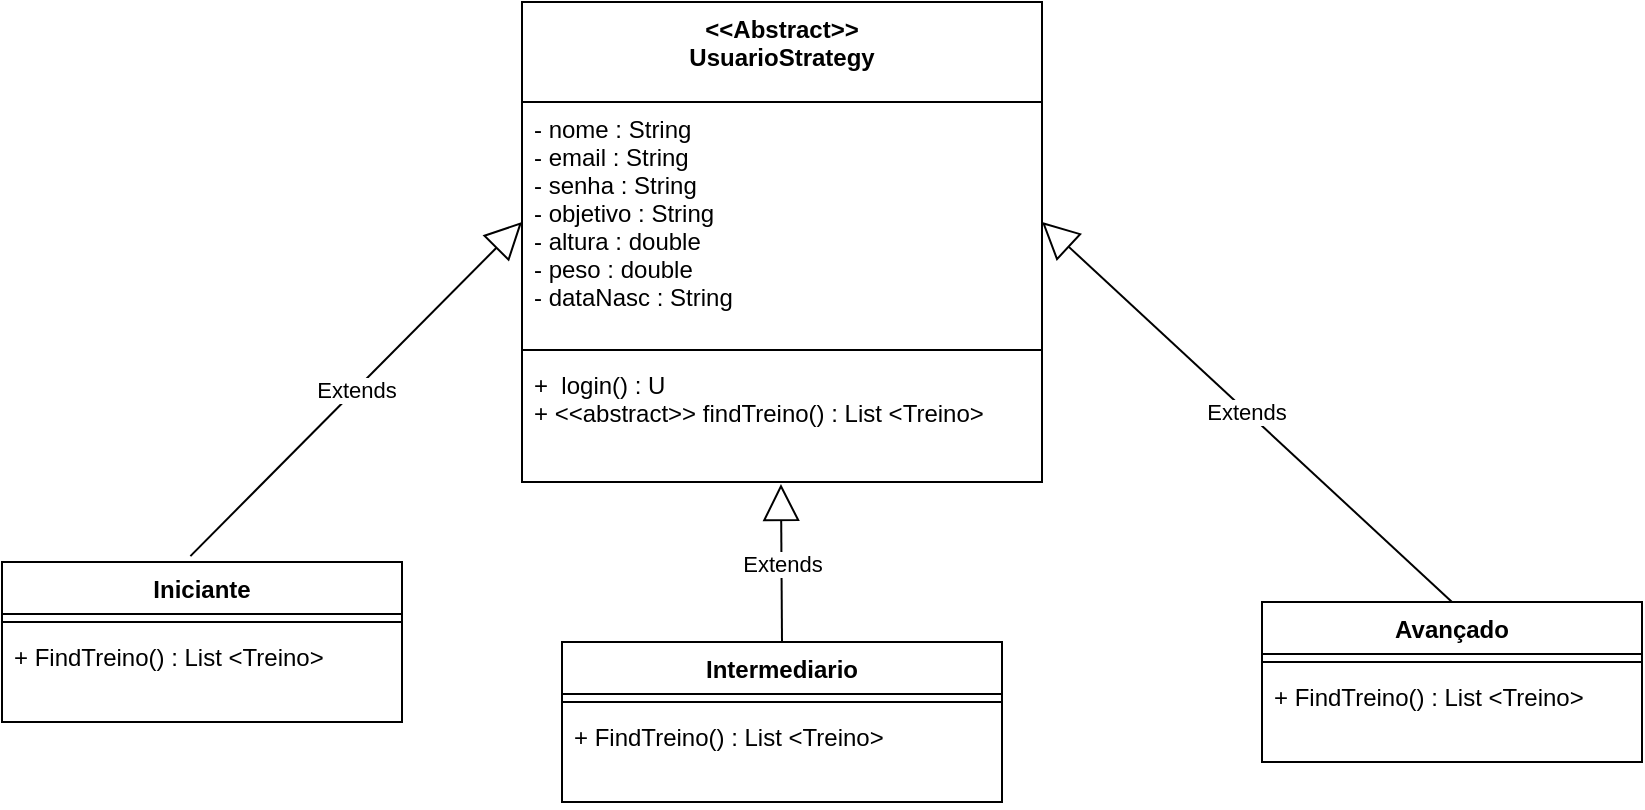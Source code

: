 <mxfile version="20.2.7" type="device"><diagram id="ToS7L3lAEm12-cF7eO7M" name="Page-1"><mxGraphModel dx="911" dy="471" grid="1" gridSize="10" guides="1" tooltips="1" connect="1" arrows="1" fold="1" page="1" pageScale="1" pageWidth="1169" pageHeight="1654" math="0" shadow="0"><root><mxCell id="0"/><mxCell id="1" parent="0"/><mxCell id="JDwWGKPS2lUx3jECMcdA-8" value="&lt;&lt;Abstract&gt;&gt;&#10;UsuarioStrategy" style="swimlane;fontStyle=1;align=center;verticalAlign=top;childLayout=stackLayout;horizontal=1;startSize=50;horizontalStack=0;resizeParent=1;resizeParentMax=0;resizeLast=0;collapsible=1;marginBottom=0;" vertex="1" parent="1"><mxGeometry x="470" y="360" width="260" height="240" as="geometry"/></mxCell><mxCell id="JDwWGKPS2lUx3jECMcdA-9" value="- nome : String&#10;- email : String&#10;- senha : String&#10;- objetivo : String&#10;- altura : double&#10;- peso : double&#10;- dataNasc : String" style="text;strokeColor=none;fillColor=none;align=left;verticalAlign=top;spacingLeft=4;spacingRight=4;overflow=hidden;rotatable=0;points=[[0,0.5],[1,0.5]];portConstraint=eastwest;" vertex="1" parent="JDwWGKPS2lUx3jECMcdA-8"><mxGeometry y="50" width="260" height="120" as="geometry"/></mxCell><mxCell id="JDwWGKPS2lUx3jECMcdA-10" value="" style="line;strokeWidth=1;fillColor=none;align=left;verticalAlign=middle;spacingTop=-1;spacingLeft=3;spacingRight=3;rotatable=0;labelPosition=right;points=[];portConstraint=eastwest;" vertex="1" parent="JDwWGKPS2lUx3jECMcdA-8"><mxGeometry y="170" width="260" height="8" as="geometry"/></mxCell><mxCell id="JDwWGKPS2lUx3jECMcdA-11" value="+  login() : U&#10;+ &lt;&lt;abstract&gt;&gt; findTreino() : List &lt;Treino&gt;" style="text;strokeColor=none;fillColor=none;align=left;verticalAlign=top;spacingLeft=4;spacingRight=4;overflow=hidden;rotatable=0;points=[[0,0.5],[1,0.5]];portConstraint=eastwest;" vertex="1" parent="JDwWGKPS2lUx3jECMcdA-8"><mxGeometry y="178" width="260" height="62" as="geometry"/></mxCell><mxCell id="JDwWGKPS2lUx3jECMcdA-12" value="Iniciante" style="swimlane;fontStyle=1;align=center;verticalAlign=top;childLayout=stackLayout;horizontal=1;startSize=26;horizontalStack=0;resizeParent=1;resizeParentMax=0;resizeLast=0;collapsible=1;marginBottom=0;" vertex="1" parent="1"><mxGeometry x="210" y="640" width="200" height="80" as="geometry"/></mxCell><mxCell id="JDwWGKPS2lUx3jECMcdA-14" value="" style="line;strokeWidth=1;fillColor=none;align=left;verticalAlign=middle;spacingTop=-1;spacingLeft=3;spacingRight=3;rotatable=0;labelPosition=right;points=[];portConstraint=eastwest;" vertex="1" parent="JDwWGKPS2lUx3jECMcdA-12"><mxGeometry y="26" width="200" height="8" as="geometry"/></mxCell><mxCell id="JDwWGKPS2lUx3jECMcdA-15" value="+ FindTreino() : List &lt;Treino&gt;" style="text;strokeColor=none;fillColor=none;align=left;verticalAlign=top;spacingLeft=4;spacingRight=4;overflow=hidden;rotatable=0;points=[[0,0.5],[1,0.5]];portConstraint=eastwest;" vertex="1" parent="JDwWGKPS2lUx3jECMcdA-12"><mxGeometry y="34" width="200" height="46" as="geometry"/></mxCell><mxCell id="JDwWGKPS2lUx3jECMcdA-16" value="Intermediario" style="swimlane;fontStyle=1;align=center;verticalAlign=top;childLayout=stackLayout;horizontal=1;startSize=26;horizontalStack=0;resizeParent=1;resizeParentMax=0;resizeLast=0;collapsible=1;marginBottom=0;" vertex="1" parent="1"><mxGeometry x="490" y="680" width="220" height="80" as="geometry"/></mxCell><mxCell id="JDwWGKPS2lUx3jECMcdA-18" value="" style="line;strokeWidth=1;fillColor=none;align=left;verticalAlign=middle;spacingTop=-1;spacingLeft=3;spacingRight=3;rotatable=0;labelPosition=right;points=[];portConstraint=eastwest;" vertex="1" parent="JDwWGKPS2lUx3jECMcdA-16"><mxGeometry y="26" width="220" height="8" as="geometry"/></mxCell><mxCell id="JDwWGKPS2lUx3jECMcdA-19" value="+ FindTreino() : List &lt;Treino&gt;" style="text;strokeColor=none;fillColor=none;align=left;verticalAlign=top;spacingLeft=4;spacingRight=4;overflow=hidden;rotatable=0;points=[[0,0.5],[1,0.5]];portConstraint=eastwest;" vertex="1" parent="JDwWGKPS2lUx3jECMcdA-16"><mxGeometry y="34" width="220" height="46" as="geometry"/></mxCell><mxCell id="JDwWGKPS2lUx3jECMcdA-20" value="Avançado" style="swimlane;fontStyle=1;align=center;verticalAlign=top;childLayout=stackLayout;horizontal=1;startSize=26;horizontalStack=0;resizeParent=1;resizeParentMax=0;resizeLast=0;collapsible=1;marginBottom=0;" vertex="1" parent="1"><mxGeometry x="840" y="660" width="190" height="80" as="geometry"/></mxCell><mxCell id="JDwWGKPS2lUx3jECMcdA-22" value="" style="line;strokeWidth=1;fillColor=none;align=left;verticalAlign=middle;spacingTop=-1;spacingLeft=3;spacingRight=3;rotatable=0;labelPosition=right;points=[];portConstraint=eastwest;" vertex="1" parent="JDwWGKPS2lUx3jECMcdA-20"><mxGeometry y="26" width="190" height="8" as="geometry"/></mxCell><mxCell id="JDwWGKPS2lUx3jECMcdA-23" value="+ FindTreino() : List &lt;Treino&gt;" style="text;strokeColor=none;fillColor=none;align=left;verticalAlign=top;spacingLeft=4;spacingRight=4;overflow=hidden;rotatable=0;points=[[0,0.5],[1,0.5]];portConstraint=eastwest;" vertex="1" parent="JDwWGKPS2lUx3jECMcdA-20"><mxGeometry y="34" width="190" height="46" as="geometry"/></mxCell><mxCell id="JDwWGKPS2lUx3jECMcdA-29" value="Extends" style="endArrow=block;endSize=16;endFill=0;html=1;rounded=0;exitX=0.5;exitY=0;exitDx=0;exitDy=0;entryX=1;entryY=0.5;entryDx=0;entryDy=0;" edge="1" parent="1" source="JDwWGKPS2lUx3jECMcdA-20" target="JDwWGKPS2lUx3jECMcdA-9"><mxGeometry width="160" relative="1" as="geometry"><mxPoint x="840" y="570" as="sourcePoint"/><mxPoint x="1000" y="570" as="targetPoint"/></mxGeometry></mxCell><mxCell id="JDwWGKPS2lUx3jECMcdA-30" value="Extends" style="endArrow=block;endSize=16;endFill=0;html=1;rounded=0;exitX=0.471;exitY=-0.037;exitDx=0;exitDy=0;exitPerimeter=0;entryX=0;entryY=0.5;entryDx=0;entryDy=0;" edge="1" parent="1" source="JDwWGKPS2lUx3jECMcdA-12" target="JDwWGKPS2lUx3jECMcdA-9"><mxGeometry width="160" relative="1" as="geometry"><mxPoint x="505" y="630" as="sourcePoint"/><mxPoint x="665" y="630" as="targetPoint"/></mxGeometry></mxCell><mxCell id="JDwWGKPS2lUx3jECMcdA-31" value="Extends" style="endArrow=block;endSize=16;endFill=0;html=1;rounded=0;exitX=0.5;exitY=0;exitDx=0;exitDy=0;entryX=0.498;entryY=1.016;entryDx=0;entryDy=0;entryPerimeter=0;" edge="1" parent="1" source="JDwWGKPS2lUx3jECMcdA-16" target="JDwWGKPS2lUx3jECMcdA-11"><mxGeometry width="160" relative="1" as="geometry"><mxPoint x="710" y="620" as="sourcePoint"/><mxPoint x="870" y="620" as="targetPoint"/></mxGeometry></mxCell></root></mxGraphModel></diagram></mxfile>